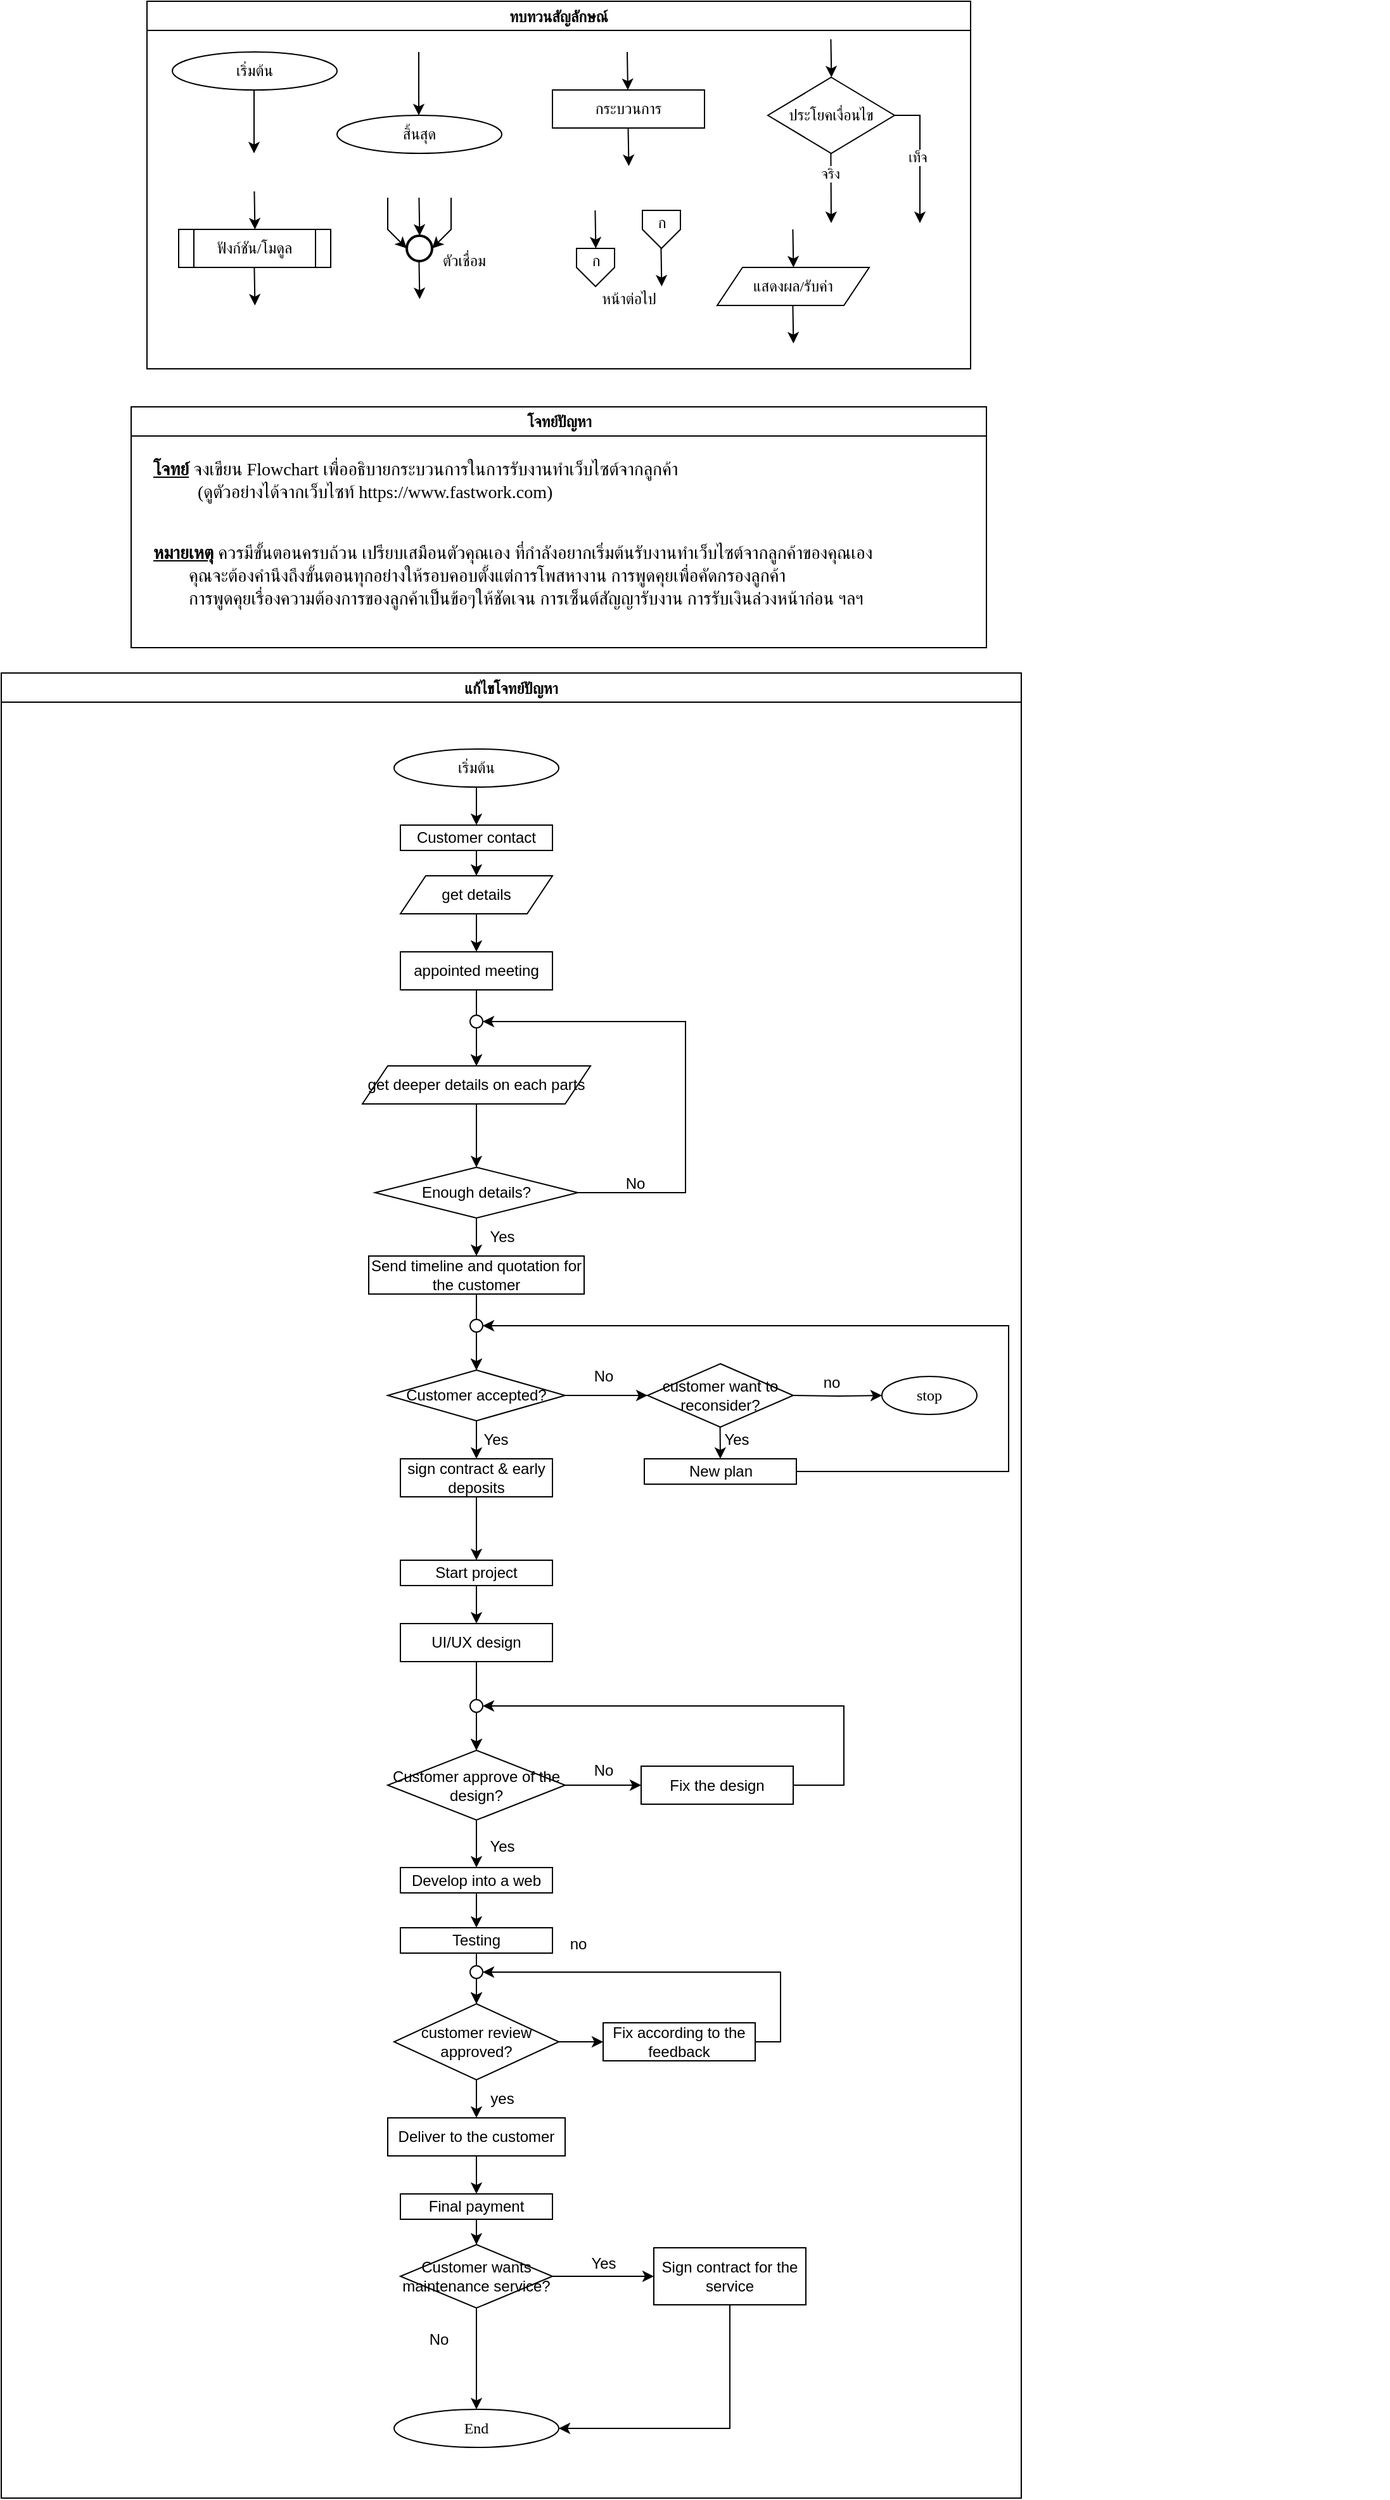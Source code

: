 <mxfile version="28.0.4">
  <diagram name="Page-1" id="8EFwenIWZtlpXYQPpVN0">
    <mxGraphModel dx="5018" dy="2432" grid="1" gridSize="10" guides="1" tooltips="1" connect="1" arrows="1" fold="1" page="1" pageScale="1" pageWidth="850" pageHeight="1100" math="0" shadow="0">
      <root>
        <mxCell id="0" />
        <mxCell id="1" parent="0" />
        <mxCell id="jSNsX78gBDLspI4zx6iW-1" value="&lt;div&gt;&lt;br&gt;&lt;/div&gt;" style="text;html=1;align=center;verticalAlign=middle;resizable=0;points=[];autosize=1;strokeColor=none;fillColor=none;" parent="1" vertex="1">
          <mxGeometry x="240" y="155" width="20" height="30" as="geometry" />
        </mxCell>
        <mxCell id="Jm-Krzo4dIuFre9nBl8H-1" value="ทบทวนสัญลักษณ์" style="swimlane;fontFamily=Sarabun;fontSource=https%3A%2F%2Ffonts.googleapis.com%2Fcss%3Ffamily%3DSarabun;" parent="1" vertex="1">
          <mxGeometry x="-720" y="20" width="650" height="290" as="geometry" />
        </mxCell>
        <mxCell id="Jm-Krzo4dIuFre9nBl8H-2" value="&lt;font data-font-src=&quot;https://fonts.googleapis.com/css?family=Sarabun&quot; face=&quot;Sarabun&quot;&gt;เริ่มต้น&lt;/font&gt;" style="ellipse;whiteSpace=wrap;html=1;" parent="Jm-Krzo4dIuFre9nBl8H-1" vertex="1">
          <mxGeometry x="20" y="40" width="130" height="30" as="geometry" />
        </mxCell>
        <mxCell id="Jm-Krzo4dIuFre9nBl8H-3" value="" style="endArrow=classic;html=1;rounded=0;" parent="Jm-Krzo4dIuFre9nBl8H-1" edge="1">
          <mxGeometry width="50" height="50" relative="1" as="geometry">
            <mxPoint x="84.5" y="70" as="sourcePoint" />
            <mxPoint x="84.5" y="120" as="targetPoint" />
          </mxGeometry>
        </mxCell>
        <mxCell id="Jm-Krzo4dIuFre9nBl8H-4" value="&lt;font face=&quot;Sarabun&quot;&gt;สิ้นสุด&lt;/font&gt;" style="ellipse;whiteSpace=wrap;html=1;" parent="Jm-Krzo4dIuFre9nBl8H-1" vertex="1">
          <mxGeometry x="150" y="90" width="130" height="30" as="geometry" />
        </mxCell>
        <mxCell id="Jm-Krzo4dIuFre9nBl8H-5" value="" style="endArrow=classic;html=1;rounded=0;" parent="Jm-Krzo4dIuFre9nBl8H-1" edge="1">
          <mxGeometry width="50" height="50" relative="1" as="geometry">
            <mxPoint x="214.5" y="40" as="sourcePoint" />
            <mxPoint x="214.5" y="90" as="targetPoint" />
          </mxGeometry>
        </mxCell>
        <mxCell id="Jm-Krzo4dIuFre9nBl8H-6" value="กระบวนการ" style="rounded=0;whiteSpace=wrap;html=1;fontFamily=Sarabun;fontSource=https%3A%2F%2Ffonts.googleapis.com%2Fcss%3Ffamily%3DSarabun;" parent="Jm-Krzo4dIuFre9nBl8H-1" vertex="1">
          <mxGeometry x="320" y="70" width="120" height="30" as="geometry" />
        </mxCell>
        <mxCell id="Jm-Krzo4dIuFre9nBl8H-7" value="" style="endArrow=classic;html=1;rounded=0;" parent="Jm-Krzo4dIuFre9nBl8H-1" edge="1">
          <mxGeometry width="50" height="50" relative="1" as="geometry">
            <mxPoint x="379" y="40" as="sourcePoint" />
            <mxPoint x="379.5" y="70" as="targetPoint" />
          </mxGeometry>
        </mxCell>
        <mxCell id="Jm-Krzo4dIuFre9nBl8H-8" value="" style="endArrow=classic;html=1;rounded=0;" parent="Jm-Krzo4dIuFre9nBl8H-1" edge="1">
          <mxGeometry width="50" height="50" relative="1" as="geometry">
            <mxPoint x="379.75" y="100" as="sourcePoint" />
            <mxPoint x="380.25" y="130" as="targetPoint" />
          </mxGeometry>
        </mxCell>
        <mxCell id="Jm-Krzo4dIuFre9nBl8H-9" value="ประโยคเงื่อนไข" style="rhombus;whiteSpace=wrap;html=1;fontFamily=Sarabun;fontSource=https%3A%2F%2Ffonts.googleapis.com%2Fcss%3Ffamily%3DSarabun;" parent="Jm-Krzo4dIuFre9nBl8H-1" vertex="1">
          <mxGeometry x="490" y="60" width="100" height="60" as="geometry" />
        </mxCell>
        <mxCell id="Jm-Krzo4dIuFre9nBl8H-10" value="" style="endArrow=classic;html=1;rounded=0;" parent="Jm-Krzo4dIuFre9nBl8H-1" edge="1">
          <mxGeometry width="50" height="50" relative="1" as="geometry">
            <mxPoint x="539.71" y="30" as="sourcePoint" />
            <mxPoint x="540.21" y="60" as="targetPoint" />
          </mxGeometry>
        </mxCell>
        <mxCell id="Jm-Krzo4dIuFre9nBl8H-11" value="" style="endArrow=classic;html=1;rounded=0;" parent="Jm-Krzo4dIuFre9nBl8H-1" edge="1">
          <mxGeometry width="50" height="50" relative="1" as="geometry">
            <mxPoint x="539.71" y="120" as="sourcePoint" />
            <mxPoint x="540" y="175" as="targetPoint" />
          </mxGeometry>
        </mxCell>
        <mxCell id="Jm-Krzo4dIuFre9nBl8H-12" value="จริง" style="edgeLabel;html=1;align=center;verticalAlign=middle;resizable=0;points=[];fontFamily=Sarabun;fontSource=https%3A%2F%2Ffonts.googleapis.com%2Fcss%3Ffamily%3DSarabun;" parent="Jm-Krzo4dIuFre9nBl8H-11" vertex="1" connectable="0">
          <mxGeometry x="-0.414" y="-1" relative="1" as="geometry">
            <mxPoint as="offset" />
          </mxGeometry>
        </mxCell>
        <mxCell id="Jm-Krzo4dIuFre9nBl8H-13" value="" style="endArrow=classic;html=1;rounded=0;exitX=1;exitY=0.5;exitDx=0;exitDy=0;" parent="Jm-Krzo4dIuFre9nBl8H-1" source="Jm-Krzo4dIuFre9nBl8H-9" edge="1">
          <mxGeometry width="50" height="50" relative="1" as="geometry">
            <mxPoint x="620" y="95" as="sourcePoint" />
            <mxPoint x="610" y="175" as="targetPoint" />
            <Array as="points">
              <mxPoint x="610" y="90" />
            </Array>
          </mxGeometry>
        </mxCell>
        <mxCell id="Jm-Krzo4dIuFre9nBl8H-14" value="&lt;font data-font-src=&quot;https://fonts.googleapis.com/css?family=Sarabun&quot; face=&quot;Sarabun&quot;&gt;เท็จ&lt;/font&gt;" style="edgeLabel;html=1;align=center;verticalAlign=middle;resizable=0;points=[];" parent="Jm-Krzo4dIuFre9nBl8H-13" vertex="1" connectable="0">
          <mxGeometry x="-0.002" y="-2" relative="1" as="geometry">
            <mxPoint as="offset" />
          </mxGeometry>
        </mxCell>
        <mxCell id="Jm-Krzo4dIuFre9nBl8H-15" value="&lt;font data-font-src=&quot;https://fonts.googleapis.com/css?family=Sarabun&quot; face=&quot;Sarabun&quot;&gt;ฟังก์ชัน/โมดูล&lt;/font&gt;" style="shape=process;whiteSpace=wrap;html=1;backgroundOutline=1;" parent="Jm-Krzo4dIuFre9nBl8H-1" vertex="1">
          <mxGeometry x="25" y="180" width="120" height="30" as="geometry" />
        </mxCell>
        <mxCell id="Jm-Krzo4dIuFre9nBl8H-16" value="" style="endArrow=classic;html=1;rounded=0;" parent="Jm-Krzo4dIuFre9nBl8H-1" edge="1">
          <mxGeometry width="50" height="50" relative="1" as="geometry">
            <mxPoint x="84.71" y="150" as="sourcePoint" />
            <mxPoint x="85.21" y="180" as="targetPoint" />
          </mxGeometry>
        </mxCell>
        <mxCell id="Jm-Krzo4dIuFre9nBl8H-17" value="" style="endArrow=classic;html=1;rounded=0;" parent="Jm-Krzo4dIuFre9nBl8H-1" edge="1">
          <mxGeometry width="50" height="50" relative="1" as="geometry">
            <mxPoint x="84.71" y="210" as="sourcePoint" />
            <mxPoint x="85.21" y="240" as="targetPoint" />
          </mxGeometry>
        </mxCell>
        <mxCell id="Jm-Krzo4dIuFre9nBl8H-18" value="" style="strokeWidth=2;html=1;shape=mxgraph.flowchart.start_2;whiteSpace=wrap;" parent="Jm-Krzo4dIuFre9nBl8H-1" vertex="1">
          <mxGeometry x="205" y="185" width="20" height="20" as="geometry" />
        </mxCell>
        <mxCell id="Jm-Krzo4dIuFre9nBl8H-19" value="" style="endArrow=classic;html=1;rounded=0;" parent="Jm-Krzo4dIuFre9nBl8H-1" edge="1">
          <mxGeometry width="50" height="50" relative="1" as="geometry">
            <mxPoint x="214.71" y="155" as="sourcePoint" />
            <mxPoint x="215.21" y="185" as="targetPoint" />
          </mxGeometry>
        </mxCell>
        <mxCell id="Jm-Krzo4dIuFre9nBl8H-20" value="" style="endArrow=classic;html=1;rounded=0;entryX=0;entryY=0.5;entryDx=0;entryDy=0;entryPerimeter=0;" parent="Jm-Krzo4dIuFre9nBl8H-1" target="Jm-Krzo4dIuFre9nBl8H-18" edge="1">
          <mxGeometry width="50" height="50" relative="1" as="geometry">
            <mxPoint x="190.0" y="155" as="sourcePoint" />
            <mxPoint x="190.5" y="185" as="targetPoint" />
            <Array as="points">
              <mxPoint x="190" y="180" />
            </Array>
          </mxGeometry>
        </mxCell>
        <mxCell id="Jm-Krzo4dIuFre9nBl8H-21" value="" style="endArrow=classic;html=1;rounded=0;entryX=1;entryY=0.5;entryDx=0;entryDy=0;entryPerimeter=0;" parent="Jm-Krzo4dIuFre9nBl8H-1" target="Jm-Krzo4dIuFre9nBl8H-18" edge="1">
          <mxGeometry width="50" height="50" relative="1" as="geometry">
            <mxPoint x="240.0" y="155" as="sourcePoint" />
            <mxPoint x="240.5" y="185" as="targetPoint" />
            <Array as="points">
              <mxPoint x="240" y="180" />
            </Array>
          </mxGeometry>
        </mxCell>
        <mxCell id="Jm-Krzo4dIuFre9nBl8H-22" value="" style="endArrow=classic;html=1;rounded=0;" parent="Jm-Krzo4dIuFre9nBl8H-1" edge="1">
          <mxGeometry width="50" height="50" relative="1" as="geometry">
            <mxPoint x="214.71" y="205" as="sourcePoint" />
            <mxPoint x="215.21" y="235" as="targetPoint" />
          </mxGeometry>
        </mxCell>
        <mxCell id="Jm-Krzo4dIuFre9nBl8H-23" value="&lt;font data-font-src=&quot;https://fonts.googleapis.com/css?family=Sarabun&quot; face=&quot;Sarabun&quot;&gt;ตัวเชื่อม&lt;/font&gt;" style="text;html=1;align=center;verticalAlign=middle;resizable=0;points=[];autosize=1;strokeColor=none;fillColor=none;" parent="Jm-Krzo4dIuFre9nBl8H-1" vertex="1">
          <mxGeometry x="220" y="190" width="60" height="30" as="geometry" />
        </mxCell>
        <mxCell id="Jm-Krzo4dIuFre9nBl8H-24" value="" style="endArrow=classic;html=1;rounded=0;" parent="Jm-Krzo4dIuFre9nBl8H-1" edge="1">
          <mxGeometry width="50" height="50" relative="1" as="geometry">
            <mxPoint x="353.71" y="165" as="sourcePoint" />
            <mxPoint x="354.21" y="195" as="targetPoint" />
          </mxGeometry>
        </mxCell>
        <mxCell id="Jm-Krzo4dIuFre9nBl8H-25" value="" style="verticalLabelPosition=bottom;verticalAlign=top;html=1;shape=offPageConnector;rounded=0;size=0.5;" parent="Jm-Krzo4dIuFre9nBl8H-1" vertex="1">
          <mxGeometry x="339" y="195" width="30" height="30" as="geometry" />
        </mxCell>
        <mxCell id="Jm-Krzo4dIuFre9nBl8H-26" value="" style="endArrow=classic;html=1;rounded=0;" parent="Jm-Krzo4dIuFre9nBl8H-1" edge="1">
          <mxGeometry width="50" height="50" relative="1" as="geometry">
            <mxPoint x="405.71" y="195" as="sourcePoint" />
            <mxPoint x="406.21" y="225" as="targetPoint" />
          </mxGeometry>
        </mxCell>
        <mxCell id="Jm-Krzo4dIuFre9nBl8H-27" value="" style="verticalLabelPosition=bottom;verticalAlign=top;html=1;shape=offPageConnector;rounded=0;size=0.5;" parent="Jm-Krzo4dIuFre9nBl8H-1" vertex="1">
          <mxGeometry x="391" y="165" width="30" height="30" as="geometry" />
        </mxCell>
        <mxCell id="Jm-Krzo4dIuFre9nBl8H-28" value="หน้าต่อไป" style="text;html=1;align=center;verticalAlign=middle;resizable=0;points=[];autosize=1;strokeColor=none;fillColor=none;fontFamily=Sarabun;fontSource=https%3A%2F%2Ffonts.googleapis.com%2Fcss%3Ffamily%3DSarabun;" parent="Jm-Krzo4dIuFre9nBl8H-1" vertex="1">
          <mxGeometry x="345" y="220" width="70" height="30" as="geometry" />
        </mxCell>
        <mxCell id="Jm-Krzo4dIuFre9nBl8H-29" value="ก" style="text;html=1;align=center;verticalAlign=middle;resizable=0;points=[];autosize=1;strokeColor=none;fillColor=none;fontFamily=Sarabun;fontSource=https%3A%2F%2Ffonts.googleapis.com%2Fcss%3Ffamily%3DSarabun;" parent="Jm-Krzo4dIuFre9nBl8H-1" vertex="1">
          <mxGeometry x="339" y="190" width="30" height="30" as="geometry" />
        </mxCell>
        <mxCell id="Jm-Krzo4dIuFre9nBl8H-30" value="ก" style="text;html=1;align=center;verticalAlign=middle;resizable=0;points=[];autosize=1;strokeColor=none;fillColor=none;fontFamily=Sarabun;fontSource=https%3A%2F%2Ffonts.googleapis.com%2Fcss%3Ffamily%3DSarabun;" parent="Jm-Krzo4dIuFre9nBl8H-1" vertex="1">
          <mxGeometry x="391" y="160" width="30" height="30" as="geometry" />
        </mxCell>
        <mxCell id="Jm-Krzo4dIuFre9nBl8H-31" value="แสดงผล/รับค่า" style="shape=parallelogram;perimeter=parallelogramPerimeter;whiteSpace=wrap;html=1;fixedSize=1;fontFamily=Sarabun;fontSource=https%3A%2F%2Ffonts.googleapis.com%2Fcss%3Ffamily%3DSarabun;" parent="Jm-Krzo4dIuFre9nBl8H-1" vertex="1">
          <mxGeometry x="450" y="210" width="120" height="30" as="geometry" />
        </mxCell>
        <mxCell id="Jm-Krzo4dIuFre9nBl8H-32" value="" style="endArrow=classic;html=1;rounded=0;" parent="Jm-Krzo4dIuFre9nBl8H-1" edge="1">
          <mxGeometry width="50" height="50" relative="1" as="geometry">
            <mxPoint x="509.71" y="180" as="sourcePoint" />
            <mxPoint x="510.21" y="210" as="targetPoint" />
          </mxGeometry>
        </mxCell>
        <mxCell id="Jm-Krzo4dIuFre9nBl8H-33" value="" style="endArrow=classic;html=1;rounded=0;" parent="Jm-Krzo4dIuFre9nBl8H-1" edge="1">
          <mxGeometry width="50" height="50" relative="1" as="geometry">
            <mxPoint x="509.71" y="240" as="sourcePoint" />
            <mxPoint x="510.21" y="270" as="targetPoint" />
          </mxGeometry>
        </mxCell>
        <mxCell id="Jm-Krzo4dIuFre9nBl8H-34" value="แก้ไขโจทย์ปัญหา" style="swimlane;fontFamily=Sarabun;fontSource=https%3A%2F%2Ffonts.googleapis.com%2Fcss%3Ffamily%3DSarabun;" parent="1" vertex="1">
          <mxGeometry x="-835" y="550" width="805" height="1440" as="geometry" />
        </mxCell>
        <mxCell id="Jm-Krzo4dIuFre9nBl8H-43" style="edgeStyle=orthogonalEdgeStyle;rounded=0;orthogonalLoop=1;jettySize=auto;html=1;entryX=0.5;entryY=0;entryDx=0;entryDy=0;" parent="Jm-Krzo4dIuFre9nBl8H-34" source="Jm-Krzo4dIuFre9nBl8H-35" target="Jm-Krzo4dIuFre9nBl8H-41" edge="1">
          <mxGeometry relative="1" as="geometry" />
        </mxCell>
        <mxCell id="Jm-Krzo4dIuFre9nBl8H-35" value="&lt;font data-font-src=&quot;https://fonts.googleapis.com/css?family=Sarabun&quot; face=&quot;Sarabun&quot;&gt;เริ่มต้น&lt;/font&gt;" style="ellipse;whiteSpace=wrap;html=1;" parent="Jm-Krzo4dIuFre9nBl8H-34" vertex="1">
          <mxGeometry x="310" y="60" width="130" height="30" as="geometry" />
        </mxCell>
        <mxCell id="Jm-Krzo4dIuFre9nBl8H-36" value="&lt;font face=&quot;Sarabun&quot;&gt;End&lt;/font&gt;" style="ellipse;whiteSpace=wrap;html=1;" parent="Jm-Krzo4dIuFre9nBl8H-34" vertex="1">
          <mxGeometry x="310" y="1370" width="130" height="30" as="geometry" />
        </mxCell>
        <mxCell id="wSEoYrfDwFZK6log2djo-2" style="edgeStyle=orthogonalEdgeStyle;rounded=0;orthogonalLoop=1;jettySize=auto;html=1;entryX=0.5;entryY=0;entryDx=0;entryDy=0;" edge="1" parent="Jm-Krzo4dIuFre9nBl8H-34" source="Jm-Krzo4dIuFre9nBl8H-41" target="wSEoYrfDwFZK6log2djo-1">
          <mxGeometry relative="1" as="geometry" />
        </mxCell>
        <mxCell id="Jm-Krzo4dIuFre9nBl8H-41" value="Customer contact" style="whiteSpace=wrap;html=1;" parent="Jm-Krzo4dIuFre9nBl8H-34" vertex="1">
          <mxGeometry x="315" y="120" width="120" height="20" as="geometry" />
        </mxCell>
        <mxCell id="wSEoYrfDwFZK6log2djo-6" style="edgeStyle=orthogonalEdgeStyle;rounded=0;orthogonalLoop=1;jettySize=auto;html=1;entryX=0.5;entryY=0;entryDx=0;entryDy=0;" edge="1" parent="Jm-Krzo4dIuFre9nBl8H-34" source="wSEoYrfDwFZK6log2djo-1" target="wSEoYrfDwFZK6log2djo-5">
          <mxGeometry relative="1" as="geometry" />
        </mxCell>
        <mxCell id="wSEoYrfDwFZK6log2djo-1" value="get details" style="shape=parallelogram;perimeter=parallelogramPerimeter;whiteSpace=wrap;html=1;fixedSize=1;" vertex="1" parent="Jm-Krzo4dIuFre9nBl8H-34">
          <mxGeometry x="315" y="160" width="120" height="30" as="geometry" />
        </mxCell>
        <mxCell id="wSEoYrfDwFZK6log2djo-9" style="edgeStyle=orthogonalEdgeStyle;rounded=0;orthogonalLoop=1;jettySize=auto;html=1;entryX=0.5;entryY=0;entryDx=0;entryDy=0;" edge="1" parent="Jm-Krzo4dIuFre9nBl8H-34" source="wSEoYrfDwFZK6log2djo-14" target="wSEoYrfDwFZK6log2djo-7">
          <mxGeometry relative="1" as="geometry" />
        </mxCell>
        <mxCell id="wSEoYrfDwFZK6log2djo-17" style="edgeStyle=orthogonalEdgeStyle;rounded=0;orthogonalLoop=1;jettySize=auto;html=1;" edge="1" parent="Jm-Krzo4dIuFre9nBl8H-34" source="wSEoYrfDwFZK6log2djo-5">
          <mxGeometry relative="1" as="geometry">
            <mxPoint x="375" y="310" as="targetPoint" />
          </mxGeometry>
        </mxCell>
        <mxCell id="wSEoYrfDwFZK6log2djo-5" value="appointed meeting" style="whiteSpace=wrap;html=1;" vertex="1" parent="Jm-Krzo4dIuFre9nBl8H-34">
          <mxGeometry x="315" y="220" width="120" height="30" as="geometry" />
        </mxCell>
        <mxCell id="wSEoYrfDwFZK6log2djo-11" style="edgeStyle=orthogonalEdgeStyle;rounded=0;orthogonalLoop=1;jettySize=auto;html=1;entryX=0.5;entryY=0;entryDx=0;entryDy=0;" edge="1" parent="Jm-Krzo4dIuFre9nBl8H-34" source="wSEoYrfDwFZK6log2djo-7" target="wSEoYrfDwFZK6log2djo-10">
          <mxGeometry relative="1" as="geometry" />
        </mxCell>
        <mxCell id="wSEoYrfDwFZK6log2djo-7" value="get deeper details on each parts" style="shape=parallelogram;perimeter=parallelogramPerimeter;whiteSpace=wrap;html=1;fixedSize=1;" vertex="1" parent="Jm-Krzo4dIuFre9nBl8H-34">
          <mxGeometry x="285" y="310" width="180" height="30" as="geometry" />
        </mxCell>
        <mxCell id="wSEoYrfDwFZK6log2djo-18" style="edgeStyle=orthogonalEdgeStyle;rounded=0;orthogonalLoop=1;jettySize=auto;html=1;entryX=1;entryY=0.5;entryDx=0;entryDy=0;" edge="1" parent="Jm-Krzo4dIuFre9nBl8H-34" source="wSEoYrfDwFZK6log2djo-10" target="wSEoYrfDwFZK6log2djo-14">
          <mxGeometry relative="1" as="geometry">
            <Array as="points">
              <mxPoint x="540" y="410" />
              <mxPoint x="540" y="275" />
            </Array>
          </mxGeometry>
        </mxCell>
        <mxCell id="wSEoYrfDwFZK6log2djo-21" style="edgeStyle=orthogonalEdgeStyle;rounded=0;orthogonalLoop=1;jettySize=auto;html=1;entryX=0.5;entryY=0;entryDx=0;entryDy=0;" edge="1" parent="Jm-Krzo4dIuFre9nBl8H-34" source="wSEoYrfDwFZK6log2djo-10" target="wSEoYrfDwFZK6log2djo-20">
          <mxGeometry relative="1" as="geometry" />
        </mxCell>
        <mxCell id="wSEoYrfDwFZK6log2djo-10" value="Enough details?" style="rhombus;whiteSpace=wrap;html=1;" vertex="1" parent="Jm-Krzo4dIuFre9nBl8H-34">
          <mxGeometry x="295" y="390" width="160" height="40" as="geometry" />
        </mxCell>
        <mxCell id="wSEoYrfDwFZK6log2djo-14" value="" style="ellipse;whiteSpace=wrap;html=1;aspect=fixed;" vertex="1" parent="Jm-Krzo4dIuFre9nBl8H-34">
          <mxGeometry x="370" y="270" width="10" height="10" as="geometry" />
        </mxCell>
        <mxCell id="wSEoYrfDwFZK6log2djo-19" value="No" style="text;html=1;align=center;verticalAlign=middle;resizable=0;points=[];autosize=1;strokeColor=none;fillColor=none;" vertex="1" parent="Jm-Krzo4dIuFre9nBl8H-34">
          <mxGeometry x="480" y="388" width="40" height="30" as="geometry" />
        </mxCell>
        <mxCell id="wSEoYrfDwFZK6log2djo-24" style="edgeStyle=orthogonalEdgeStyle;rounded=0;orthogonalLoop=1;jettySize=auto;html=1;entryX=0.5;entryY=0;entryDx=0;entryDy=0;" edge="1" parent="Jm-Krzo4dIuFre9nBl8H-34" source="wSEoYrfDwFZK6log2djo-38" target="wSEoYrfDwFZK6log2djo-23">
          <mxGeometry relative="1" as="geometry" />
        </mxCell>
        <mxCell id="wSEoYrfDwFZK6log2djo-41" style="edgeStyle=orthogonalEdgeStyle;rounded=0;orthogonalLoop=1;jettySize=auto;html=1;" edge="1" parent="Jm-Krzo4dIuFre9nBl8H-34" source="wSEoYrfDwFZK6log2djo-20">
          <mxGeometry relative="1" as="geometry">
            <mxPoint x="375" y="550" as="targetPoint" />
          </mxGeometry>
        </mxCell>
        <mxCell id="wSEoYrfDwFZK6log2djo-20" value="Send timeline and quotation for the customer" style="whiteSpace=wrap;html=1;" vertex="1" parent="Jm-Krzo4dIuFre9nBl8H-34">
          <mxGeometry x="290" y="460" width="170" height="30" as="geometry" />
        </mxCell>
        <mxCell id="wSEoYrfDwFZK6log2djo-22" value="Yes" style="text;html=1;align=center;verticalAlign=middle;resizable=0;points=[];autosize=1;strokeColor=none;fillColor=none;" vertex="1" parent="Jm-Krzo4dIuFre9nBl8H-34">
          <mxGeometry x="375" y="430" width="40" height="30" as="geometry" />
        </mxCell>
        <mxCell id="wSEoYrfDwFZK6log2djo-27" style="edgeStyle=orthogonalEdgeStyle;rounded=0;orthogonalLoop=1;jettySize=auto;html=1;entryX=0.5;entryY=0;entryDx=0;entryDy=0;" edge="1" parent="Jm-Krzo4dIuFre9nBl8H-34" source="wSEoYrfDwFZK6log2djo-23" target="wSEoYrfDwFZK6log2djo-26">
          <mxGeometry relative="1" as="geometry" />
        </mxCell>
        <mxCell id="wSEoYrfDwFZK6log2djo-29" style="edgeStyle=orthogonalEdgeStyle;rounded=0;orthogonalLoop=1;jettySize=auto;html=1;entryX=0;entryY=0.5;entryDx=0;entryDy=0;" edge="1" parent="Jm-Krzo4dIuFre9nBl8H-34" source="wSEoYrfDwFZK6log2djo-23">
          <mxGeometry relative="1" as="geometry">
            <mxPoint x="510" y="570" as="targetPoint" />
          </mxGeometry>
        </mxCell>
        <mxCell id="wSEoYrfDwFZK6log2djo-23" value="Customer accepted?" style="rhombus;whiteSpace=wrap;html=1;" vertex="1" parent="Jm-Krzo4dIuFre9nBl8H-34">
          <mxGeometry x="305" y="550" width="140" height="40" as="geometry" />
        </mxCell>
        <mxCell id="wSEoYrfDwFZK6log2djo-46" value="" style="edgeStyle=orthogonalEdgeStyle;rounded=0;orthogonalLoop=1;jettySize=auto;html=1;" edge="1" parent="Jm-Krzo4dIuFre9nBl8H-34" source="wSEoYrfDwFZK6log2djo-26" target="wSEoYrfDwFZK6log2djo-45">
          <mxGeometry relative="1" as="geometry" />
        </mxCell>
        <mxCell id="wSEoYrfDwFZK6log2djo-26" value="sign contract &amp;amp; early deposits" style="whiteSpace=wrap;html=1;" vertex="1" parent="Jm-Krzo4dIuFre9nBl8H-34">
          <mxGeometry x="315" y="620" width="120" height="30" as="geometry" />
        </mxCell>
        <mxCell id="wSEoYrfDwFZK6log2djo-28" value="Yes" style="text;html=1;align=center;verticalAlign=middle;resizable=0;points=[];autosize=1;strokeColor=none;fillColor=none;" vertex="1" parent="Jm-Krzo4dIuFre9nBl8H-34">
          <mxGeometry x="370" y="590" width="40" height="30" as="geometry" />
        </mxCell>
        <mxCell id="wSEoYrfDwFZK6log2djo-33" value="" style="edgeStyle=orthogonalEdgeStyle;rounded=0;orthogonalLoop=1;jettySize=auto;html=1;exitX=0.498;exitY=0.961;exitDx=0;exitDy=0;exitPerimeter=0;entryX=0.5;entryY=0;entryDx=0;entryDy=0;" edge="1" parent="Jm-Krzo4dIuFre9nBl8H-34" target="wSEoYrfDwFZK6log2djo-32">
          <mxGeometry relative="1" as="geometry">
            <mxPoint x="567.27" y="593.05" as="sourcePoint" />
            <mxPoint x="567.38" y="635" as="targetPoint" />
          </mxGeometry>
        </mxCell>
        <mxCell id="wSEoYrfDwFZK6log2djo-36" style="edgeStyle=orthogonalEdgeStyle;rounded=0;orthogonalLoop=1;jettySize=auto;html=1;entryX=0;entryY=0.5;entryDx=0;entryDy=0;" edge="1" parent="Jm-Krzo4dIuFre9nBl8H-34" target="wSEoYrfDwFZK6log2djo-35">
          <mxGeometry relative="1" as="geometry">
            <mxPoint x="625" y="570" as="sourcePoint" />
          </mxGeometry>
        </mxCell>
        <mxCell id="wSEoYrfDwFZK6log2djo-30" value="customer want to reconsider?" style="rhombus;whiteSpace=wrap;html=1;" vertex="1" parent="Jm-Krzo4dIuFre9nBl8H-34">
          <mxGeometry x="510" y="545" width="115" height="50" as="geometry" />
        </mxCell>
        <mxCell id="wSEoYrfDwFZK6log2djo-42" style="edgeStyle=orthogonalEdgeStyle;rounded=0;orthogonalLoop=1;jettySize=auto;html=1;entryX=1;entryY=0.5;entryDx=0;entryDy=0;" edge="1" parent="Jm-Krzo4dIuFre9nBl8H-34" source="wSEoYrfDwFZK6log2djo-32" target="wSEoYrfDwFZK6log2djo-38">
          <mxGeometry relative="1" as="geometry">
            <Array as="points">
              <mxPoint x="795" y="630" />
              <mxPoint x="795" y="515" />
            </Array>
          </mxGeometry>
        </mxCell>
        <mxCell id="wSEoYrfDwFZK6log2djo-32" value="New plan" style="whiteSpace=wrap;html=1;" vertex="1" parent="Jm-Krzo4dIuFre9nBl8H-34">
          <mxGeometry x="507.5" y="620" width="120" height="20" as="geometry" />
        </mxCell>
        <mxCell id="wSEoYrfDwFZK6log2djo-34" value="Yes" style="text;html=1;align=center;verticalAlign=middle;resizable=0;points=[];autosize=1;strokeColor=none;fillColor=none;" vertex="1" parent="Jm-Krzo4dIuFre9nBl8H-34">
          <mxGeometry x="560" y="590" width="40" height="30" as="geometry" />
        </mxCell>
        <mxCell id="wSEoYrfDwFZK6log2djo-35" value="&lt;font face=&quot;Sarabun&quot;&gt;stop&lt;/font&gt;" style="ellipse;whiteSpace=wrap;html=1;" vertex="1" parent="Jm-Krzo4dIuFre9nBl8H-34">
          <mxGeometry x="695" y="555" width="75" height="30" as="geometry" />
        </mxCell>
        <mxCell id="wSEoYrfDwFZK6log2djo-38" value="" style="ellipse;whiteSpace=wrap;html=1;" vertex="1" parent="Jm-Krzo4dIuFre9nBl8H-34">
          <mxGeometry x="370" y="510" width="10" height="10" as="geometry" />
        </mxCell>
        <mxCell id="wSEoYrfDwFZK6log2djo-44" value="no" style="text;html=1;align=center;verticalAlign=middle;resizable=0;points=[];autosize=1;strokeColor=none;fillColor=none;" vertex="1" parent="Jm-Krzo4dIuFre9nBl8H-34">
          <mxGeometry x="635" y="545" width="40" height="30" as="geometry" />
        </mxCell>
        <mxCell id="wSEoYrfDwFZK6log2djo-48" style="edgeStyle=orthogonalEdgeStyle;rounded=0;orthogonalLoop=1;jettySize=auto;html=1;entryX=0.5;entryY=0;entryDx=0;entryDy=0;" edge="1" parent="Jm-Krzo4dIuFre9nBl8H-34" source="wSEoYrfDwFZK6log2djo-45" target="wSEoYrfDwFZK6log2djo-47">
          <mxGeometry relative="1" as="geometry" />
        </mxCell>
        <mxCell id="wSEoYrfDwFZK6log2djo-45" value="Start project" style="whiteSpace=wrap;html=1;" vertex="1" parent="Jm-Krzo4dIuFre9nBl8H-34">
          <mxGeometry x="315" y="700" width="120" height="20" as="geometry" />
        </mxCell>
        <mxCell id="wSEoYrfDwFZK6log2djo-50" style="edgeStyle=orthogonalEdgeStyle;rounded=0;orthogonalLoop=1;jettySize=auto;html=1;entryX=0.5;entryY=0;entryDx=0;entryDy=0;" edge="1" parent="Jm-Krzo4dIuFre9nBl8H-34" source="wSEoYrfDwFZK6log2djo-60" target="wSEoYrfDwFZK6log2djo-49">
          <mxGeometry relative="1" as="geometry" />
        </mxCell>
        <mxCell id="wSEoYrfDwFZK6log2djo-63" style="edgeStyle=orthogonalEdgeStyle;rounded=0;orthogonalLoop=1;jettySize=auto;html=1;" edge="1" parent="Jm-Krzo4dIuFre9nBl8H-34" source="wSEoYrfDwFZK6log2djo-47">
          <mxGeometry relative="1" as="geometry">
            <mxPoint x="375" y="850" as="targetPoint" />
          </mxGeometry>
        </mxCell>
        <mxCell id="wSEoYrfDwFZK6log2djo-47" value="UI/UX design" style="whiteSpace=wrap;html=1;" vertex="1" parent="Jm-Krzo4dIuFre9nBl8H-34">
          <mxGeometry x="315" y="750" width="120" height="30" as="geometry" />
        </mxCell>
        <mxCell id="wSEoYrfDwFZK6log2djo-64" style="edgeStyle=orthogonalEdgeStyle;rounded=0;orthogonalLoop=1;jettySize=auto;html=1;entryX=1;entryY=0.5;entryDx=0;entryDy=0;" edge="1" parent="Jm-Krzo4dIuFre9nBl8H-34" source="wSEoYrfDwFZK6log2djo-55" target="wSEoYrfDwFZK6log2djo-60">
          <mxGeometry relative="1" as="geometry">
            <Array as="points">
              <mxPoint x="665" y="878" />
              <mxPoint x="665" y="815" />
            </Array>
          </mxGeometry>
        </mxCell>
        <mxCell id="wSEoYrfDwFZK6log2djo-55" value="Fix the design" style="whiteSpace=wrap;html=1;" vertex="1" parent="Jm-Krzo4dIuFre9nBl8H-34">
          <mxGeometry x="505" y="862.5" width="120" height="30" as="geometry" />
        </mxCell>
        <mxCell id="wSEoYrfDwFZK6log2djo-60" value="" style="ellipse;whiteSpace=wrap;html=1;" vertex="1" parent="Jm-Krzo4dIuFre9nBl8H-34">
          <mxGeometry x="370" y="810" width="10" height="10" as="geometry" />
        </mxCell>
        <mxCell id="wSEoYrfDwFZK6log2djo-53" style="edgeStyle=orthogonalEdgeStyle;rounded=0;orthogonalLoop=1;jettySize=auto;html=1;entryX=0;entryY=0.5;entryDx=0;entryDy=0;" edge="1" parent="Jm-Krzo4dIuFre9nBl8H-34" source="wSEoYrfDwFZK6log2djo-49">
          <mxGeometry relative="1" as="geometry">
            <mxPoint x="505.0" y="877.5" as="targetPoint" />
          </mxGeometry>
        </mxCell>
        <mxCell id="wSEoYrfDwFZK6log2djo-57" style="edgeStyle=orthogonalEdgeStyle;rounded=0;orthogonalLoop=1;jettySize=auto;html=1;entryX=0.5;entryY=0;entryDx=0;entryDy=0;" edge="1" parent="Jm-Krzo4dIuFre9nBl8H-34" source="wSEoYrfDwFZK6log2djo-49" target="wSEoYrfDwFZK6log2djo-56">
          <mxGeometry relative="1" as="geometry" />
        </mxCell>
        <mxCell id="wSEoYrfDwFZK6log2djo-49" value="Customer approve of the design?" style="rhombus;whiteSpace=wrap;html=1;" vertex="1" parent="Jm-Krzo4dIuFre9nBl8H-34">
          <mxGeometry x="305" y="850" width="140" height="55" as="geometry" />
        </mxCell>
        <mxCell id="wSEoYrfDwFZK6log2djo-66" value="" style="edgeStyle=orthogonalEdgeStyle;rounded=0;orthogonalLoop=1;jettySize=auto;html=1;" edge="1" parent="Jm-Krzo4dIuFre9nBl8H-34" source="wSEoYrfDwFZK6log2djo-56" target="wSEoYrfDwFZK6log2djo-65">
          <mxGeometry relative="1" as="geometry" />
        </mxCell>
        <mxCell id="wSEoYrfDwFZK6log2djo-56" value="Develop into a web" style="whiteSpace=wrap;html=1;" vertex="1" parent="Jm-Krzo4dIuFre9nBl8H-34">
          <mxGeometry x="315" y="942.5" width="120" height="20" as="geometry" />
        </mxCell>
        <mxCell id="wSEoYrfDwFZK6log2djo-58" value="Yes" style="text;html=1;align=center;verticalAlign=middle;resizable=0;points=[];autosize=1;strokeColor=none;fillColor=none;" vertex="1" parent="Jm-Krzo4dIuFre9nBl8H-34">
          <mxGeometry x="375" y="910.5" width="40" height="30" as="geometry" />
        </mxCell>
        <mxCell id="wSEoYrfDwFZK6log2djo-59" value="No" style="text;html=1;align=center;verticalAlign=middle;resizable=0;points=[];autosize=1;strokeColor=none;fillColor=none;" vertex="1" parent="Jm-Krzo4dIuFre9nBl8H-34">
          <mxGeometry x="455" y="850.5" width="40" height="30" as="geometry" />
        </mxCell>
        <mxCell id="wSEoYrfDwFZK6log2djo-67" style="edgeStyle=orthogonalEdgeStyle;rounded=0;orthogonalLoop=1;jettySize=auto;html=1;entryX=0.5;entryY=0;entryDx=0;entryDy=0;" edge="1" parent="Jm-Krzo4dIuFre9nBl8H-34" source="wSEoYrfDwFZK6log2djo-71" target="wSEoYrfDwFZK6log2djo-68">
          <mxGeometry relative="1" as="geometry">
            <mxPoint x="375.0" y="1050" as="targetPoint" />
          </mxGeometry>
        </mxCell>
        <mxCell id="wSEoYrfDwFZK6log2djo-74" style="edgeStyle=orthogonalEdgeStyle;rounded=0;orthogonalLoop=1;jettySize=auto;html=1;" edge="1" parent="Jm-Krzo4dIuFre9nBl8H-34" source="wSEoYrfDwFZK6log2djo-65">
          <mxGeometry relative="1" as="geometry">
            <mxPoint x="375" y="1050" as="targetPoint" />
          </mxGeometry>
        </mxCell>
        <mxCell id="wSEoYrfDwFZK6log2djo-65" value="Testing" style="whiteSpace=wrap;html=1;" vertex="1" parent="Jm-Krzo4dIuFre9nBl8H-34">
          <mxGeometry x="315" y="990" width="120" height="20" as="geometry" />
        </mxCell>
        <mxCell id="wSEoYrfDwFZK6log2djo-70" style="edgeStyle=orthogonalEdgeStyle;rounded=0;orthogonalLoop=1;jettySize=auto;html=1;entryX=0;entryY=0.5;entryDx=0;entryDy=0;" edge="1" parent="Jm-Krzo4dIuFre9nBl8H-34" source="wSEoYrfDwFZK6log2djo-68" target="wSEoYrfDwFZK6log2djo-69">
          <mxGeometry relative="1" as="geometry" />
        </mxCell>
        <mxCell id="wSEoYrfDwFZK6log2djo-77" value="" style="edgeStyle=orthogonalEdgeStyle;rounded=0;orthogonalLoop=1;jettySize=auto;html=1;entryX=0.5;entryY=0;entryDx=0;entryDy=0;" edge="1" parent="Jm-Krzo4dIuFre9nBl8H-34" source="wSEoYrfDwFZK6log2djo-68" target="wSEoYrfDwFZK6log2djo-78">
          <mxGeometry relative="1" as="geometry">
            <mxPoint x="375" y="1190" as="targetPoint" />
          </mxGeometry>
        </mxCell>
        <mxCell id="wSEoYrfDwFZK6log2djo-68" value="customer review approved?" style="rhombus;whiteSpace=wrap;html=1;" vertex="1" parent="Jm-Krzo4dIuFre9nBl8H-34">
          <mxGeometry x="310" y="1050" width="130" height="60" as="geometry" />
        </mxCell>
        <mxCell id="wSEoYrfDwFZK6log2djo-75" style="edgeStyle=orthogonalEdgeStyle;rounded=0;orthogonalLoop=1;jettySize=auto;html=1;entryX=1;entryY=0.5;entryDx=0;entryDy=0;" edge="1" parent="Jm-Krzo4dIuFre9nBl8H-34" source="wSEoYrfDwFZK6log2djo-69" target="wSEoYrfDwFZK6log2djo-71">
          <mxGeometry relative="1" as="geometry">
            <Array as="points">
              <mxPoint x="615" y="1080" />
              <mxPoint x="615" y="1025" />
            </Array>
          </mxGeometry>
        </mxCell>
        <mxCell id="wSEoYrfDwFZK6log2djo-69" value="Fix according to the feedback" style="whiteSpace=wrap;html=1;" vertex="1" parent="Jm-Krzo4dIuFre9nBl8H-34">
          <mxGeometry x="475" y="1065" width="120" height="30" as="geometry" />
        </mxCell>
        <mxCell id="wSEoYrfDwFZK6log2djo-71" value="" style="ellipse;whiteSpace=wrap;html=1;aspect=fixed;" vertex="1" parent="Jm-Krzo4dIuFre9nBl8H-34">
          <mxGeometry x="370" y="1020" width="10" height="10" as="geometry" />
        </mxCell>
        <mxCell id="wSEoYrfDwFZK6log2djo-81" style="edgeStyle=orthogonalEdgeStyle;rounded=0;orthogonalLoop=1;jettySize=auto;html=1;entryX=0.5;entryY=0;entryDx=0;entryDy=0;" edge="1" parent="Jm-Krzo4dIuFre9nBl8H-34" source="wSEoYrfDwFZK6log2djo-78" target="wSEoYrfDwFZK6log2djo-80">
          <mxGeometry relative="1" as="geometry" />
        </mxCell>
        <mxCell id="wSEoYrfDwFZK6log2djo-78" value="Deliver to the customer" style="whiteSpace=wrap;html=1;" vertex="1" parent="Jm-Krzo4dIuFre9nBl8H-34">
          <mxGeometry x="305" y="1140" width="140" height="30" as="geometry" />
        </mxCell>
        <mxCell id="wSEoYrfDwFZK6log2djo-84" style="edgeStyle=orthogonalEdgeStyle;rounded=0;orthogonalLoop=1;jettySize=auto;html=1;entryX=0.5;entryY=0;entryDx=0;entryDy=0;" edge="1" parent="Jm-Krzo4dIuFre9nBl8H-34" source="wSEoYrfDwFZK6log2djo-80" target="wSEoYrfDwFZK6log2djo-82">
          <mxGeometry relative="1" as="geometry" />
        </mxCell>
        <mxCell id="wSEoYrfDwFZK6log2djo-80" value="Final payment" style="whiteSpace=wrap;html=1;" vertex="1" parent="Jm-Krzo4dIuFre9nBl8H-34">
          <mxGeometry x="315" y="1200" width="120" height="20" as="geometry" />
        </mxCell>
        <mxCell id="wSEoYrfDwFZK6log2djo-85" style="edgeStyle=orthogonalEdgeStyle;rounded=0;orthogonalLoop=1;jettySize=auto;html=1;entryX=0.5;entryY=0;entryDx=0;entryDy=0;" edge="1" parent="Jm-Krzo4dIuFre9nBl8H-34" source="wSEoYrfDwFZK6log2djo-82" target="Jm-Krzo4dIuFre9nBl8H-36">
          <mxGeometry relative="1" as="geometry" />
        </mxCell>
        <mxCell id="wSEoYrfDwFZK6log2djo-87" value="" style="edgeStyle=orthogonalEdgeStyle;rounded=0;orthogonalLoop=1;jettySize=auto;html=1;" edge="1" parent="Jm-Krzo4dIuFre9nBl8H-34" source="wSEoYrfDwFZK6log2djo-82" target="wSEoYrfDwFZK6log2djo-86">
          <mxGeometry relative="1" as="geometry" />
        </mxCell>
        <mxCell id="wSEoYrfDwFZK6log2djo-82" value="Customer wants maintenance service?" style="rhombus;whiteSpace=wrap;html=1;" vertex="1" parent="Jm-Krzo4dIuFre9nBl8H-34">
          <mxGeometry x="315" y="1240" width="120" height="50" as="geometry" />
        </mxCell>
        <mxCell id="wSEoYrfDwFZK6log2djo-90" style="edgeStyle=orthogonalEdgeStyle;rounded=0;orthogonalLoop=1;jettySize=auto;html=1;entryX=1;entryY=0.5;entryDx=0;entryDy=0;" edge="1" parent="Jm-Krzo4dIuFre9nBl8H-34" source="wSEoYrfDwFZK6log2djo-86" target="Jm-Krzo4dIuFre9nBl8H-36">
          <mxGeometry relative="1" as="geometry">
            <Array as="points">
              <mxPoint x="575" y="1385" />
            </Array>
          </mxGeometry>
        </mxCell>
        <mxCell id="wSEoYrfDwFZK6log2djo-86" value="Sign contract for the service" style="whiteSpace=wrap;html=1;" vertex="1" parent="Jm-Krzo4dIuFre9nBl8H-34">
          <mxGeometry x="515" y="1242.5" width="120" height="45" as="geometry" />
        </mxCell>
        <mxCell id="wSEoYrfDwFZK6log2djo-88" value="Yes" style="text;html=1;align=center;verticalAlign=middle;resizable=0;points=[];autosize=1;strokeColor=none;fillColor=none;" vertex="1" parent="Jm-Krzo4dIuFre9nBl8H-34">
          <mxGeometry x="455" y="1240" width="40" height="30" as="geometry" />
        </mxCell>
        <mxCell id="wSEoYrfDwFZK6log2djo-43" value="No" style="text;html=1;align=center;verticalAlign=middle;resizable=0;points=[];autosize=1;strokeColor=none;fillColor=none;" vertex="1" parent="Jm-Krzo4dIuFre9nBl8H-34">
          <mxGeometry x="455" y="540" width="40" height="30" as="geometry" />
        </mxCell>
        <mxCell id="wSEoYrfDwFZK6log2djo-89" value="No" style="text;html=1;align=center;verticalAlign=middle;resizable=0;points=[];autosize=1;strokeColor=none;fillColor=none;" vertex="1" parent="Jm-Krzo4dIuFre9nBl8H-34">
          <mxGeometry x="325" y="1300" width="40" height="30" as="geometry" />
        </mxCell>
        <mxCell id="wSEoYrfDwFZK6log2djo-92" value="yes" style="text;html=1;align=center;verticalAlign=middle;resizable=0;points=[];autosize=1;strokeColor=none;fillColor=none;" vertex="1" parent="Jm-Krzo4dIuFre9nBl8H-34">
          <mxGeometry x="375" y="1110" width="40" height="30" as="geometry" />
        </mxCell>
        <mxCell id="Jm-Krzo4dIuFre9nBl8H-37" value="&lt;font data-font-src=&quot;https://fonts.googleapis.com/css?family=Sarabun&quot; face=&quot;Sarabun&quot;&gt;โจทย์ปัญหา&lt;/font&gt;" style="swimlane;whiteSpace=wrap;html=1;" parent="1" vertex="1">
          <mxGeometry x="-732.5" y="340" width="675" height="190" as="geometry" />
        </mxCell>
        <mxCell id="Jm-Krzo4dIuFre9nBl8H-38" value="&lt;p style=&quot;line-height: 120%;&quot;&gt;&lt;font data-font-src=&quot;https://fonts.googleapis.com/css?family=Sarabun&quot; face=&quot;Sarabun&quot; style=&quot;font-size: 14px;&quot;&gt;&lt;b&gt;&lt;u&gt;โจทย์&lt;/u&gt;&lt;/b&gt; จงเขียน Flowchart เพื่ออธิบายกระบวนการในการรับงานทำเว็บไซต์จากลูกค้า&lt;br&gt;&amp;nbsp; &amp;nbsp; &amp;nbsp; &amp;nbsp; &amp;nbsp; (ดูตัวอย่างได้จากเว็บไซท์ https://www.fastwork.com)&lt;br&gt;&lt;/font&gt;&lt;br&gt;&lt;/p&gt;&lt;p style=&quot;line-height: 120%;&quot;&gt;&lt;font face=&quot;Sarabun&quot;&gt;&lt;b&gt;&lt;u&gt;หมายเหตุ&lt;/u&gt;&lt;/b&gt;&amp;nbsp;ควรมีขั้นตอนครบถ้วน เปรียบเสมือนตัวคุณเอง ที่กำลังอยากเริ่มต้นรับงานทำเว็บไซต์จากลูกค้าของคุณเอง&lt;br&gt;&amp;nbsp; &amp;nbsp; &amp;nbsp; &amp;nbsp; คุณจะต้องคำนึงถึงขั้นตอนทุกอย่างให้รอบคอบตั้งแต่การโพสหางาน การพูดคุยเพื่อคัดกรองลูกค้า&lt;br&gt;&amp;nbsp; &amp;nbsp; &amp;nbsp; &amp;nbsp; การพูดคุยเรื่องความต้องการของลูกค้าเป็นข้อๆให้ชัดเจน การเซ็นต์สัญญารับงาน การรับเงินล่วงหน้าก่อน ฯลฯ&lt;/font&gt;&lt;/p&gt;" style="text;html=1;align=left;verticalAlign=top;resizable=0;points=[];autosize=1;strokeColor=none;fillColor=none;fontSize=14;" parent="Jm-Krzo4dIuFre9nBl8H-37" vertex="1">
          <mxGeometry x="15" y="20" width="660" height="160" as="geometry" />
        </mxCell>
        <mxCell id="wSEoYrfDwFZK6log2djo-91" value="no" style="text;html=1;align=center;verticalAlign=middle;resizable=0;points=[];autosize=1;strokeColor=none;fillColor=none;" vertex="1" parent="1">
          <mxGeometry x="-400" y="1538" width="40" height="30" as="geometry" />
        </mxCell>
      </root>
    </mxGraphModel>
  </diagram>
</mxfile>
